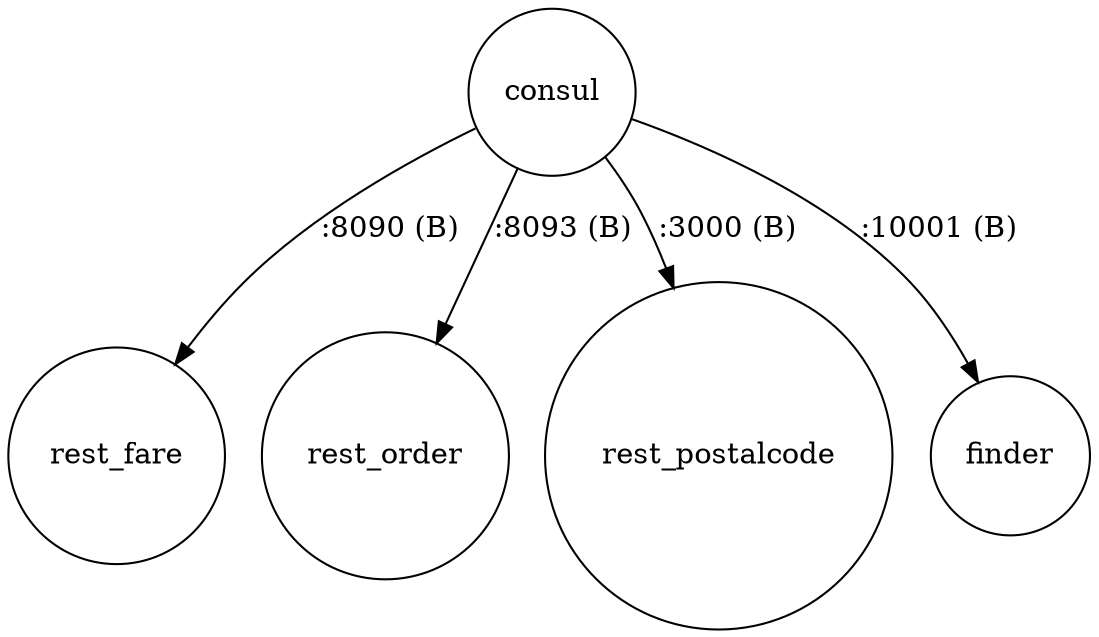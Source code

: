 digraph mcpd_architecture {

       size="10,5"
       node [shape = circle];

        consul -> rest_fare [ label = ":8090 (B)" ]
        consul -> rest_order [ label = ":8093 (B)" ]
        consul -> rest_postalcode [ label = ":3000 (B)" ]
        consul -> finder [ label = ":10001 (B)" ]
}
